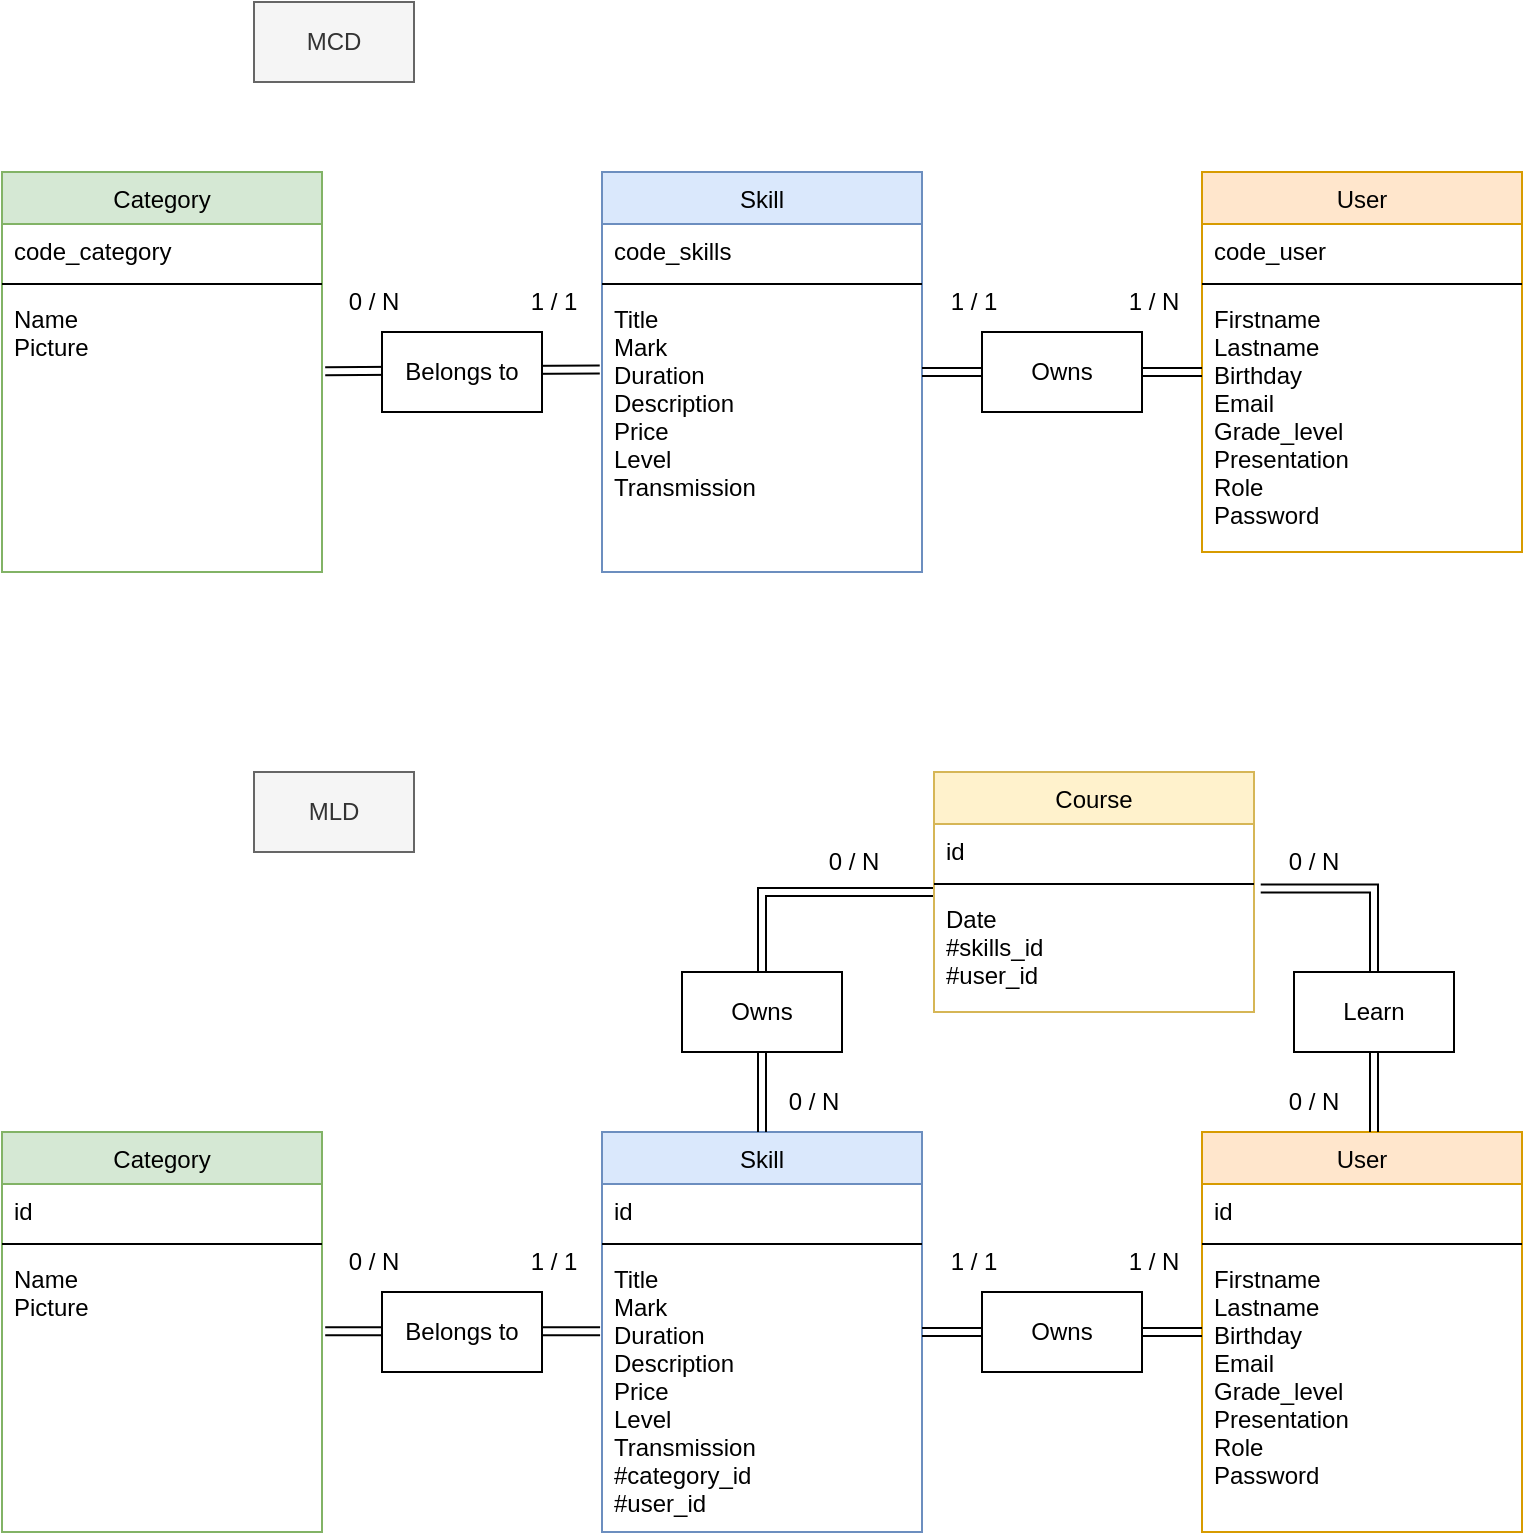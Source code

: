 <mxfile version="24.3.0" type="github">
  <diagram id="C5RBs43oDa-KdzZeNtuy" name="Page-1">
    <mxGraphModel dx="1385" dy="751" grid="1" gridSize="10" guides="1" tooltips="1" connect="1" arrows="1" fold="1" page="1" pageScale="1" pageWidth="827" pageHeight="1169" math="0" shadow="0">
      <root>
        <mxCell id="WIyWlLk6GJQsqaUBKTNV-0" />
        <mxCell id="WIyWlLk6GJQsqaUBKTNV-1" parent="WIyWlLk6GJQsqaUBKTNV-0" />
        <mxCell id="zkfFHV4jXpPFQw0GAbJ--0" value="Skill" style="swimlane;fontStyle=0;align=center;verticalAlign=top;childLayout=stackLayout;horizontal=1;startSize=26;horizontalStack=0;resizeParent=1;resizeLast=0;collapsible=1;marginBottom=0;rounded=0;shadow=0;strokeWidth=1;fillColor=#dae8fc;strokeColor=#6c8ebf;" parent="WIyWlLk6GJQsqaUBKTNV-1" vertex="1">
          <mxGeometry x="334" y="140" width="160" height="200" as="geometry">
            <mxRectangle x="230" y="140" width="160" height="26" as="alternateBounds" />
          </mxGeometry>
        </mxCell>
        <mxCell id="zkfFHV4jXpPFQw0GAbJ--1" value="code_skills" style="text;align=left;verticalAlign=top;spacingLeft=4;spacingRight=4;overflow=hidden;rotatable=0;points=[[0,0.5],[1,0.5]];portConstraint=eastwest;" parent="zkfFHV4jXpPFQw0GAbJ--0" vertex="1">
          <mxGeometry y="26" width="160" height="26" as="geometry" />
        </mxCell>
        <mxCell id="zkfFHV4jXpPFQw0GAbJ--4" value="" style="line;html=1;strokeWidth=1;align=left;verticalAlign=middle;spacingTop=-1;spacingLeft=3;spacingRight=3;rotatable=0;labelPosition=right;points=[];portConstraint=eastwest;" parent="zkfFHV4jXpPFQw0GAbJ--0" vertex="1">
          <mxGeometry y="52" width="160" height="8" as="geometry" />
        </mxCell>
        <mxCell id="zkfFHV4jXpPFQw0GAbJ--5" value="Title&#xa;Mark&#xa;Duration&#xa;Description&#xa;Price&#xa;Level&#xa;Transmission" style="text;align=left;verticalAlign=top;spacingLeft=4;spacingRight=4;overflow=hidden;rotatable=0;points=[[0,0.5],[1,0.5]];portConstraint=eastwest;" parent="zkfFHV4jXpPFQw0GAbJ--0" vertex="1">
          <mxGeometry y="60" width="160" height="120" as="geometry" />
        </mxCell>
        <mxCell id="zkfFHV4jXpPFQw0GAbJ--6" value="User" style="swimlane;fontStyle=0;align=center;verticalAlign=top;childLayout=stackLayout;horizontal=1;startSize=26;horizontalStack=0;resizeParent=1;resizeLast=0;collapsible=1;marginBottom=0;rounded=0;shadow=0;strokeWidth=1;fillColor=#ffe6cc;strokeColor=#d79b00;" parent="WIyWlLk6GJQsqaUBKTNV-1" vertex="1">
          <mxGeometry x="634" y="140" width="160" height="190" as="geometry">
            <mxRectangle x="130" y="380" width="160" height="26" as="alternateBounds" />
          </mxGeometry>
        </mxCell>
        <mxCell id="zkfFHV4jXpPFQw0GAbJ--7" value="code_user" style="text;align=left;verticalAlign=top;spacingLeft=4;spacingRight=4;overflow=hidden;rotatable=0;points=[[0,0.5],[1,0.5]];portConstraint=eastwest;" parent="zkfFHV4jXpPFQw0GAbJ--6" vertex="1">
          <mxGeometry y="26" width="160" height="26" as="geometry" />
        </mxCell>
        <mxCell id="zkfFHV4jXpPFQw0GAbJ--9" value="" style="line;html=1;strokeWidth=1;align=left;verticalAlign=middle;spacingTop=-1;spacingLeft=3;spacingRight=3;rotatable=0;labelPosition=right;points=[];portConstraint=eastwest;" parent="zkfFHV4jXpPFQw0GAbJ--6" vertex="1">
          <mxGeometry y="52" width="160" height="8" as="geometry" />
        </mxCell>
        <mxCell id="zkfFHV4jXpPFQw0GAbJ--11" value="Firstname&#xa;Lastname&#xa;Birthday&#xa;Email&#xa;Grade_level&#xa;Presentation&#xa;Role&#xa;Password" style="text;align=left;verticalAlign=top;spacingLeft=4;spacingRight=4;overflow=hidden;rotatable=0;points=[[0,0.5],[1,0.5]];portConstraint=eastwest;" parent="zkfFHV4jXpPFQw0GAbJ--6" vertex="1">
          <mxGeometry y="60" width="160" height="120" as="geometry" />
        </mxCell>
        <mxCell id="EDyGU9Fv-36xE0ErC2p--2" value="Category" style="swimlane;fontStyle=0;align=center;verticalAlign=top;childLayout=stackLayout;horizontal=1;startSize=26;horizontalStack=0;resizeParent=1;resizeLast=0;collapsible=1;marginBottom=0;rounded=0;shadow=0;strokeWidth=1;fillColor=#d5e8d4;strokeColor=#82b366;" parent="WIyWlLk6GJQsqaUBKTNV-1" vertex="1">
          <mxGeometry x="34" y="140" width="160" height="200" as="geometry">
            <mxRectangle x="230" y="140" width="160" height="26" as="alternateBounds" />
          </mxGeometry>
        </mxCell>
        <mxCell id="EDyGU9Fv-36xE0ErC2p--3" value="code_category" style="text;align=left;verticalAlign=top;spacingLeft=4;spacingRight=4;overflow=hidden;rotatable=0;points=[[0,0.5],[1,0.5]];portConstraint=eastwest;" parent="EDyGU9Fv-36xE0ErC2p--2" vertex="1">
          <mxGeometry y="26" width="160" height="26" as="geometry" />
        </mxCell>
        <mxCell id="EDyGU9Fv-36xE0ErC2p--4" value="" style="line;html=1;strokeWidth=1;align=left;verticalAlign=middle;spacingTop=-1;spacingLeft=3;spacingRight=3;rotatable=0;labelPosition=right;points=[];portConstraint=eastwest;" parent="EDyGU9Fv-36xE0ErC2p--2" vertex="1">
          <mxGeometry y="52" width="160" height="8" as="geometry" />
        </mxCell>
        <mxCell id="EDyGU9Fv-36xE0ErC2p--5" value="Name&#xa;Picture" style="text;align=left;verticalAlign=top;spacingLeft=4;spacingRight=4;overflow=hidden;rotatable=0;points=[[0,0.5],[1,0.5]];portConstraint=eastwest;" parent="EDyGU9Fv-36xE0ErC2p--2" vertex="1">
          <mxGeometry y="60" width="160" height="140" as="geometry" />
        </mxCell>
        <mxCell id="EDyGU9Fv-36xE0ErC2p--9" value="" style="edgeStyle=none;rounded=0;orthogonalLoop=1;jettySize=auto;html=1;shape=link;entryX=-0.007;entryY=0.323;entryDx=0;entryDy=0;exitX=1.01;exitY=0.283;exitDx=0;exitDy=0;exitPerimeter=0;entryPerimeter=0;" parent="WIyWlLk6GJQsqaUBKTNV-1" source="EDyGU9Fv-36xE0ErC2p--5" target="zkfFHV4jXpPFQw0GAbJ--5" edge="1">
          <mxGeometry relative="1" as="geometry">
            <mxPoint x="214" y="239.89" as="sourcePoint" />
            <mxPoint x="304" y="239.89" as="targetPoint" />
            <Array as="points" />
          </mxGeometry>
        </mxCell>
        <mxCell id="EDyGU9Fv-36xE0ErC2p--10" value="Belongs to" style="rounded=0;whiteSpace=wrap;html=1;" parent="WIyWlLk6GJQsqaUBKTNV-1" vertex="1">
          <mxGeometry x="224" y="220" width="80" height="40" as="geometry" />
        </mxCell>
        <mxCell id="DPlRNx6f4hssonpn--zU-0" style="edgeStyle=orthogonalEdgeStyle;rounded=0;orthogonalLoop=1;jettySize=auto;html=1;shape=link;" edge="1" parent="WIyWlLk6GJQsqaUBKTNV-1" source="zkfFHV4jXpPFQw0GAbJ--0">
          <mxGeometry relative="1" as="geometry">
            <mxPoint x="634" y="240" as="targetPoint" />
            <Array as="points">
              <mxPoint x="632" y="240" />
            </Array>
          </mxGeometry>
        </mxCell>
        <mxCell id="EDyGU9Fv-36xE0ErC2p--12" value="Owns" style="rounded=0;whiteSpace=wrap;html=1;" parent="WIyWlLk6GJQsqaUBKTNV-1" vertex="1">
          <mxGeometry x="524" y="220" width="80" height="40" as="geometry" />
        </mxCell>
        <mxCell id="DPlRNx6f4hssonpn--zU-12" value="0 / N" style="text;strokeColor=none;align=center;fillColor=none;html=1;verticalAlign=middle;whiteSpace=wrap;rounded=0;" vertex="1" parent="WIyWlLk6GJQsqaUBKTNV-1">
          <mxGeometry x="190" y="190" width="60" height="30" as="geometry" />
        </mxCell>
        <mxCell id="DPlRNx6f4hssonpn--zU-13" value="1 / 1" style="text;strokeColor=none;align=center;fillColor=none;html=1;verticalAlign=middle;whiteSpace=wrap;rounded=0;" vertex="1" parent="WIyWlLk6GJQsqaUBKTNV-1">
          <mxGeometry x="280" y="190" width="60" height="30" as="geometry" />
        </mxCell>
        <mxCell id="DPlRNx6f4hssonpn--zU-14" value="1 / N" style="text;strokeColor=none;align=center;fillColor=none;html=1;verticalAlign=middle;whiteSpace=wrap;rounded=0;" vertex="1" parent="WIyWlLk6GJQsqaUBKTNV-1">
          <mxGeometry x="580" y="190" width="60" height="30" as="geometry" />
        </mxCell>
        <mxCell id="DPlRNx6f4hssonpn--zU-15" value="1 / 1" style="text;strokeColor=none;align=center;fillColor=none;html=1;verticalAlign=middle;whiteSpace=wrap;rounded=0;" vertex="1" parent="WIyWlLk6GJQsqaUBKTNV-1">
          <mxGeometry x="490" y="190" width="60" height="30" as="geometry" />
        </mxCell>
        <mxCell id="DPlRNx6f4hssonpn--zU-20" value="Skill" style="swimlane;fontStyle=0;align=center;verticalAlign=top;childLayout=stackLayout;horizontal=1;startSize=26;horizontalStack=0;resizeParent=1;resizeLast=0;collapsible=1;marginBottom=0;rounded=0;shadow=0;strokeWidth=1;fillColor=#dae8fc;strokeColor=#6c8ebf;" vertex="1" parent="WIyWlLk6GJQsqaUBKTNV-1">
          <mxGeometry x="334" y="620" width="160" height="200" as="geometry">
            <mxRectangle x="230" y="140" width="160" height="26" as="alternateBounds" />
          </mxGeometry>
        </mxCell>
        <mxCell id="DPlRNx6f4hssonpn--zU-21" value="id" style="text;align=left;verticalAlign=top;spacingLeft=4;spacingRight=4;overflow=hidden;rotatable=0;points=[[0,0.5],[1,0.5]];portConstraint=eastwest;" vertex="1" parent="DPlRNx6f4hssonpn--zU-20">
          <mxGeometry y="26" width="160" height="26" as="geometry" />
        </mxCell>
        <mxCell id="DPlRNx6f4hssonpn--zU-22" value="" style="line;html=1;strokeWidth=1;align=left;verticalAlign=middle;spacingTop=-1;spacingLeft=3;spacingRight=3;rotatable=0;labelPosition=right;points=[];portConstraint=eastwest;" vertex="1" parent="DPlRNx6f4hssonpn--zU-20">
          <mxGeometry y="52" width="160" height="8" as="geometry" />
        </mxCell>
        <mxCell id="DPlRNx6f4hssonpn--zU-23" value="Title&#xa;Mark&#xa;Duration&#xa;Description&#xa;Price&#xa;Level&#xa;Transmission&#xa;#category_id&#xa;#user_id" style="text;align=left;verticalAlign=top;spacingLeft=4;spacingRight=4;overflow=hidden;rotatable=0;points=[[0,0.5],[1,0.5]];portConstraint=eastwest;" vertex="1" parent="DPlRNx6f4hssonpn--zU-20">
          <mxGeometry y="60" width="160" height="140" as="geometry" />
        </mxCell>
        <mxCell id="DPlRNx6f4hssonpn--zU-24" value="User" style="swimlane;fontStyle=0;align=center;verticalAlign=top;childLayout=stackLayout;horizontal=1;startSize=26;horizontalStack=0;resizeParent=1;resizeLast=0;collapsible=1;marginBottom=0;rounded=0;shadow=0;strokeWidth=1;fillColor=#ffe6cc;strokeColor=#d79b00;" vertex="1" parent="WIyWlLk6GJQsqaUBKTNV-1">
          <mxGeometry x="634" y="620" width="160" height="200" as="geometry">
            <mxRectangle x="130" y="380" width="160" height="26" as="alternateBounds" />
          </mxGeometry>
        </mxCell>
        <mxCell id="DPlRNx6f4hssonpn--zU-25" value="id" style="text;align=left;verticalAlign=top;spacingLeft=4;spacingRight=4;overflow=hidden;rotatable=0;points=[[0,0.5],[1,0.5]];portConstraint=eastwest;" vertex="1" parent="DPlRNx6f4hssonpn--zU-24">
          <mxGeometry y="26" width="160" height="26" as="geometry" />
        </mxCell>
        <mxCell id="DPlRNx6f4hssonpn--zU-26" value="" style="line;html=1;strokeWidth=1;align=left;verticalAlign=middle;spacingTop=-1;spacingLeft=3;spacingRight=3;rotatable=0;labelPosition=right;points=[];portConstraint=eastwest;" vertex="1" parent="DPlRNx6f4hssonpn--zU-24">
          <mxGeometry y="52" width="160" height="8" as="geometry" />
        </mxCell>
        <mxCell id="DPlRNx6f4hssonpn--zU-27" value="Firstname&#xa;Lastname&#xa;Birthday&#xa;Email&#xa;Grade_level&#xa;Presentation&#xa;Role&#xa;Password" style="text;align=left;verticalAlign=top;spacingLeft=4;spacingRight=4;overflow=hidden;rotatable=0;points=[[0,0.5],[1,0.5]];portConstraint=eastwest;" vertex="1" parent="DPlRNx6f4hssonpn--zU-24">
          <mxGeometry y="60" width="160" height="120" as="geometry" />
        </mxCell>
        <mxCell id="DPlRNx6f4hssonpn--zU-28" value="Category" style="swimlane;fontStyle=0;align=center;verticalAlign=top;childLayout=stackLayout;horizontal=1;startSize=26;horizontalStack=0;resizeParent=1;resizeLast=0;collapsible=1;marginBottom=0;rounded=0;shadow=0;strokeWidth=1;fillColor=#d5e8d4;strokeColor=#82b366;" vertex="1" parent="WIyWlLk6GJQsqaUBKTNV-1">
          <mxGeometry x="34" y="620" width="160" height="200" as="geometry">
            <mxRectangle x="230" y="140" width="160" height="26" as="alternateBounds" />
          </mxGeometry>
        </mxCell>
        <mxCell id="DPlRNx6f4hssonpn--zU-29" value="id" style="text;align=left;verticalAlign=top;spacingLeft=4;spacingRight=4;overflow=hidden;rotatable=0;points=[[0,0.5],[1,0.5]];portConstraint=eastwest;" vertex="1" parent="DPlRNx6f4hssonpn--zU-28">
          <mxGeometry y="26" width="160" height="26" as="geometry" />
        </mxCell>
        <mxCell id="DPlRNx6f4hssonpn--zU-30" value="" style="line;html=1;strokeWidth=1;align=left;verticalAlign=middle;spacingTop=-1;spacingLeft=3;spacingRight=3;rotatable=0;labelPosition=right;points=[];portConstraint=eastwest;" vertex="1" parent="DPlRNx6f4hssonpn--zU-28">
          <mxGeometry y="52" width="160" height="8" as="geometry" />
        </mxCell>
        <mxCell id="DPlRNx6f4hssonpn--zU-31" value="Name&#xa;Picture" style="text;align=left;verticalAlign=top;spacingLeft=4;spacingRight=4;overflow=hidden;rotatable=0;points=[[0,0.5],[1,0.5]];portConstraint=eastwest;" vertex="1" parent="DPlRNx6f4hssonpn--zU-28">
          <mxGeometry y="60" width="160" height="140" as="geometry" />
        </mxCell>
        <mxCell id="DPlRNx6f4hssonpn--zU-32" value="" style="edgeStyle=none;rounded=0;orthogonalLoop=1;jettySize=auto;html=1;shape=link;entryX=-0.006;entryY=0.283;entryDx=0;entryDy=0;exitX=1.01;exitY=0.283;exitDx=0;exitDy=0;exitPerimeter=0;entryPerimeter=0;" edge="1" parent="WIyWlLk6GJQsqaUBKTNV-1" source="DPlRNx6f4hssonpn--zU-31" target="DPlRNx6f4hssonpn--zU-23">
          <mxGeometry relative="1" as="geometry">
            <mxPoint x="214" y="719.89" as="sourcePoint" />
            <mxPoint x="304" y="719.89" as="targetPoint" />
            <Array as="points" />
          </mxGeometry>
        </mxCell>
        <mxCell id="DPlRNx6f4hssonpn--zU-33" value="Belongs to" style="rounded=0;whiteSpace=wrap;html=1;" vertex="1" parent="WIyWlLk6GJQsqaUBKTNV-1">
          <mxGeometry x="224" y="700" width="80" height="40" as="geometry" />
        </mxCell>
        <mxCell id="DPlRNx6f4hssonpn--zU-34" style="edgeStyle=orthogonalEdgeStyle;rounded=0;orthogonalLoop=1;jettySize=auto;html=1;shape=link;" edge="1" parent="WIyWlLk6GJQsqaUBKTNV-1" source="DPlRNx6f4hssonpn--zU-20">
          <mxGeometry relative="1" as="geometry">
            <mxPoint x="634" y="720" as="targetPoint" />
            <Array as="points">
              <mxPoint x="632" y="720" />
            </Array>
          </mxGeometry>
        </mxCell>
        <mxCell id="DPlRNx6f4hssonpn--zU-35" value="Owns" style="rounded=0;whiteSpace=wrap;html=1;" vertex="1" parent="WIyWlLk6GJQsqaUBKTNV-1">
          <mxGeometry x="524" y="700" width="80" height="40" as="geometry" />
        </mxCell>
        <mxCell id="DPlRNx6f4hssonpn--zU-36" value="" style="edgeStyle=orthogonalEdgeStyle;rounded=0;orthogonalLoop=1;jettySize=auto;html=1;shape=link;" edge="1" parent="WIyWlLk6GJQsqaUBKTNV-1" source="DPlRNx6f4hssonpn--zU-37">
          <mxGeometry relative="1" as="geometry">
            <mxPoint x="414" y="620" as="targetPoint" />
            <Array as="points">
              <mxPoint x="414" y="600" />
              <mxPoint x="414" y="600" />
            </Array>
          </mxGeometry>
        </mxCell>
        <mxCell id="DPlRNx6f4hssonpn--zU-37" value="Course" style="swimlane;fontStyle=0;align=center;verticalAlign=top;childLayout=stackLayout;horizontal=1;startSize=26;horizontalStack=0;resizeParent=1;resizeLast=0;collapsible=1;marginBottom=0;rounded=0;shadow=0;strokeWidth=1;fillColor=#fff2cc;strokeColor=#d6b656;" vertex="1" parent="WIyWlLk6GJQsqaUBKTNV-1">
          <mxGeometry x="500" y="440" width="160" height="120" as="geometry">
            <mxRectangle x="340" y="380" width="170" height="26" as="alternateBounds" />
          </mxGeometry>
        </mxCell>
        <mxCell id="DPlRNx6f4hssonpn--zU-38" value="id" style="text;align=left;verticalAlign=top;spacingLeft=4;spacingRight=4;overflow=hidden;rotatable=0;points=[[0,0.5],[1,0.5]];portConstraint=eastwest;" vertex="1" parent="DPlRNx6f4hssonpn--zU-37">
          <mxGeometry y="26" width="160" height="26" as="geometry" />
        </mxCell>
        <mxCell id="DPlRNx6f4hssonpn--zU-39" value="" style="line;html=1;strokeWidth=1;align=left;verticalAlign=middle;spacingTop=-1;spacingLeft=3;spacingRight=3;rotatable=0;labelPosition=right;points=[];portConstraint=eastwest;" vertex="1" parent="DPlRNx6f4hssonpn--zU-37">
          <mxGeometry y="52" width="160" height="8" as="geometry" />
        </mxCell>
        <mxCell id="DPlRNx6f4hssonpn--zU-40" value="Date&#xa;#skills_id&#xa;#user_id" style="text;align=left;verticalAlign=top;spacingLeft=4;spacingRight=4;overflow=hidden;rotatable=0;points=[[0,0.5],[1,0.5]];portConstraint=eastwest;" vertex="1" parent="DPlRNx6f4hssonpn--zU-37">
          <mxGeometry y="60" width="160" height="60" as="geometry" />
        </mxCell>
        <mxCell id="DPlRNx6f4hssonpn--zU-41" value="Owns" style="rounded=0;whiteSpace=wrap;html=1;" vertex="1" parent="WIyWlLk6GJQsqaUBKTNV-1">
          <mxGeometry x="374" y="540" width="80" height="40" as="geometry" />
        </mxCell>
        <mxCell id="DPlRNx6f4hssonpn--zU-42" value="" style="edgeStyle=orthogonalEdgeStyle;rounded=0;orthogonalLoop=1;jettySize=auto;html=1;shape=link;exitX=1.021;exitY=-0.03;exitDx=0;exitDy=0;exitPerimeter=0;" edge="1" parent="WIyWlLk6GJQsqaUBKTNV-1" source="DPlRNx6f4hssonpn--zU-40">
          <mxGeometry relative="1" as="geometry">
            <mxPoint x="806" y="500" as="sourcePoint" />
            <mxPoint x="720" y="620" as="targetPoint" />
            <Array as="points">
              <mxPoint x="720" y="498" />
            </Array>
          </mxGeometry>
        </mxCell>
        <mxCell id="DPlRNx6f4hssonpn--zU-43" value="Learn" style="rounded=0;whiteSpace=wrap;html=1;" vertex="1" parent="WIyWlLk6GJQsqaUBKTNV-1">
          <mxGeometry x="680" y="540" width="80" height="40" as="geometry" />
        </mxCell>
        <mxCell id="DPlRNx6f4hssonpn--zU-44" value="0 / N" style="text;strokeColor=none;align=center;fillColor=none;html=1;verticalAlign=middle;whiteSpace=wrap;rounded=0;" vertex="1" parent="WIyWlLk6GJQsqaUBKTNV-1">
          <mxGeometry x="190" y="670" width="60" height="30" as="geometry" />
        </mxCell>
        <mxCell id="DPlRNx6f4hssonpn--zU-45" value="1 / 1" style="text;strokeColor=none;align=center;fillColor=none;html=1;verticalAlign=middle;whiteSpace=wrap;rounded=0;" vertex="1" parent="WIyWlLk6GJQsqaUBKTNV-1">
          <mxGeometry x="280" y="670" width="60" height="30" as="geometry" />
        </mxCell>
        <mxCell id="DPlRNx6f4hssonpn--zU-46" value="1 / N" style="text;strokeColor=none;align=center;fillColor=none;html=1;verticalAlign=middle;whiteSpace=wrap;rounded=0;" vertex="1" parent="WIyWlLk6GJQsqaUBKTNV-1">
          <mxGeometry x="580" y="670" width="60" height="30" as="geometry" />
        </mxCell>
        <mxCell id="DPlRNx6f4hssonpn--zU-47" value="1 / 1" style="text;strokeColor=none;align=center;fillColor=none;html=1;verticalAlign=middle;whiteSpace=wrap;rounded=0;" vertex="1" parent="WIyWlLk6GJQsqaUBKTNV-1">
          <mxGeometry x="490" y="670" width="60" height="30" as="geometry" />
        </mxCell>
        <mxCell id="DPlRNx6f4hssonpn--zU-48" value="0 / N" style="text;strokeColor=none;align=center;fillColor=none;html=1;verticalAlign=middle;whiteSpace=wrap;rounded=0;" vertex="1" parent="WIyWlLk6GJQsqaUBKTNV-1">
          <mxGeometry x="410" y="590" width="60" height="30" as="geometry" />
        </mxCell>
        <mxCell id="DPlRNx6f4hssonpn--zU-49" value="0 / N" style="text;strokeColor=none;align=center;fillColor=none;html=1;verticalAlign=middle;whiteSpace=wrap;rounded=0;" vertex="1" parent="WIyWlLk6GJQsqaUBKTNV-1">
          <mxGeometry x="660" y="590" width="60" height="30" as="geometry" />
        </mxCell>
        <mxCell id="DPlRNx6f4hssonpn--zU-50" value="0 / N" style="text;strokeColor=none;align=center;fillColor=none;html=1;verticalAlign=middle;whiteSpace=wrap;rounded=0;" vertex="1" parent="WIyWlLk6GJQsqaUBKTNV-1">
          <mxGeometry x="660" y="470" width="60" height="30" as="geometry" />
        </mxCell>
        <mxCell id="DPlRNx6f4hssonpn--zU-51" value="0 / N" style="text;strokeColor=none;align=center;fillColor=none;html=1;verticalAlign=middle;whiteSpace=wrap;rounded=0;" vertex="1" parent="WIyWlLk6GJQsqaUBKTNV-1">
          <mxGeometry x="430" y="470" width="60" height="30" as="geometry" />
        </mxCell>
        <mxCell id="DPlRNx6f4hssonpn--zU-52" value="MCD" style="text;strokeColor=#666666;align=center;fillColor=#f5f5f5;html=1;verticalAlign=middle;whiteSpace=wrap;rounded=0;fontColor=#333333;" vertex="1" parent="WIyWlLk6GJQsqaUBKTNV-1">
          <mxGeometry x="160" y="55" width="80" height="40" as="geometry" />
        </mxCell>
        <mxCell id="DPlRNx6f4hssonpn--zU-53" value="MLD" style="text;strokeColor=#666666;align=center;fillColor=#f5f5f5;html=1;verticalAlign=middle;whiteSpace=wrap;rounded=0;fontColor=#333333;" vertex="1" parent="WIyWlLk6GJQsqaUBKTNV-1">
          <mxGeometry x="160" y="440" width="80" height="40" as="geometry" />
        </mxCell>
      </root>
    </mxGraphModel>
  </diagram>
</mxfile>

